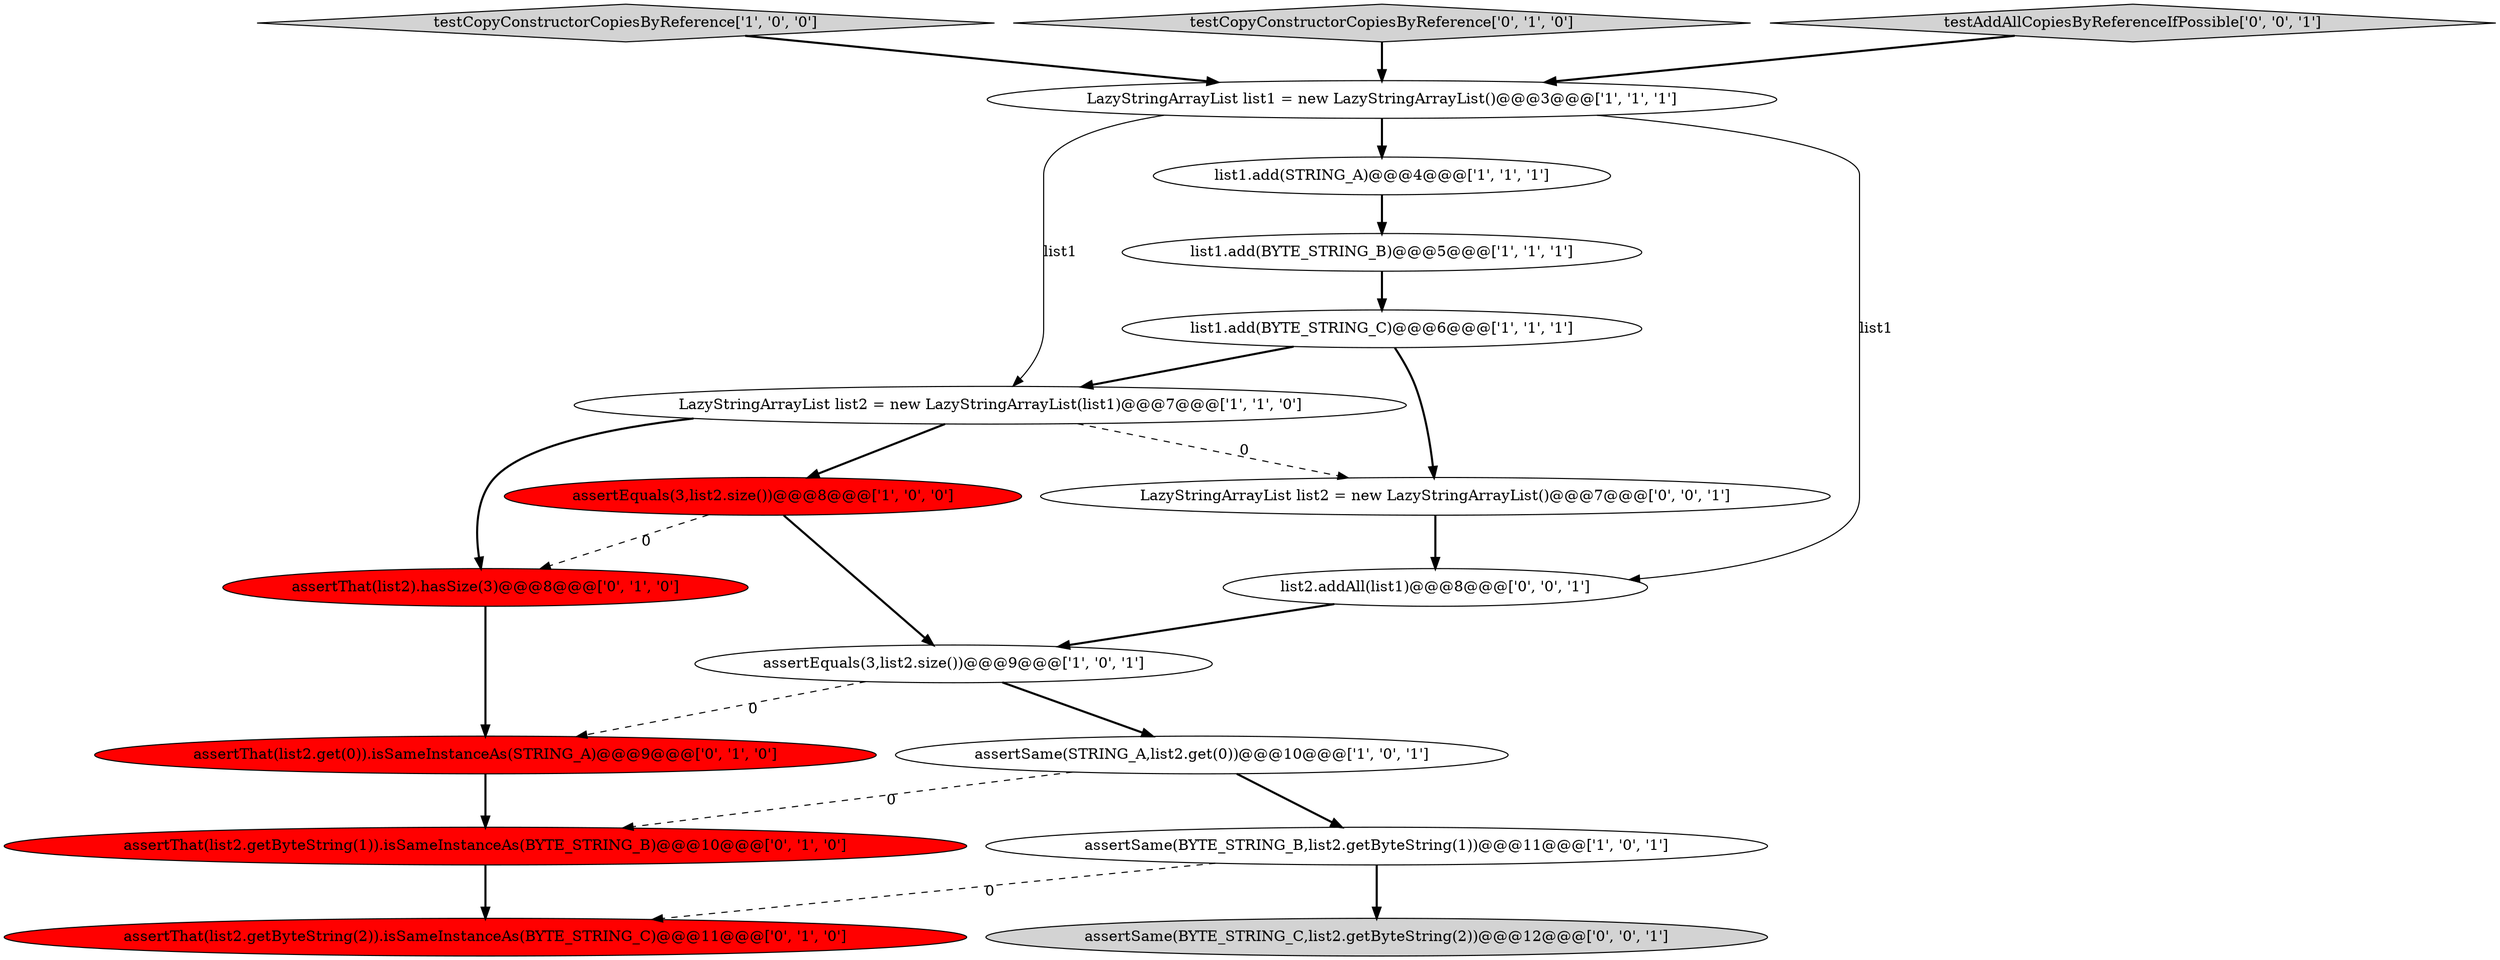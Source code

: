 digraph {
9 [style = filled, label = "testCopyConstructorCopiesByReference['1', '0', '0']", fillcolor = lightgray, shape = diamond image = "AAA0AAABBB1BBB"];
4 [style = filled, label = "assertEquals(3,list2.size())@@@9@@@['1', '0', '1']", fillcolor = white, shape = ellipse image = "AAA0AAABBB1BBB"];
11 [style = filled, label = "testCopyConstructorCopiesByReference['0', '1', '0']", fillcolor = lightgray, shape = diamond image = "AAA0AAABBB2BBB"];
8 [style = filled, label = "assertEquals(3,list2.size())@@@8@@@['1', '0', '0']", fillcolor = red, shape = ellipse image = "AAA1AAABBB1BBB"];
0 [style = filled, label = "list1.add(BYTE_STRING_B)@@@5@@@['1', '1', '1']", fillcolor = white, shape = ellipse image = "AAA0AAABBB1BBB"];
15 [style = filled, label = "list2.addAll(list1)@@@8@@@['0', '0', '1']", fillcolor = white, shape = ellipse image = "AAA0AAABBB3BBB"];
10 [style = filled, label = "assertThat(list2).hasSize(3)@@@8@@@['0', '1', '0']", fillcolor = red, shape = ellipse image = "AAA1AAABBB2BBB"];
7 [style = filled, label = "list1.add(STRING_A)@@@4@@@['1', '1', '1']", fillcolor = white, shape = ellipse image = "AAA0AAABBB1BBB"];
18 [style = filled, label = "testAddAllCopiesByReferenceIfPossible['0', '0', '1']", fillcolor = lightgray, shape = diamond image = "AAA0AAABBB3BBB"];
5 [style = filled, label = "assertSame(STRING_A,list2.get(0))@@@10@@@['1', '0', '1']", fillcolor = white, shape = ellipse image = "AAA0AAABBB1BBB"];
2 [style = filled, label = "assertSame(BYTE_STRING_B,list2.getByteString(1))@@@11@@@['1', '0', '1']", fillcolor = white, shape = ellipse image = "AAA0AAABBB1BBB"];
1 [style = filled, label = "LazyStringArrayList list1 = new LazyStringArrayList()@@@3@@@['1', '1', '1']", fillcolor = white, shape = ellipse image = "AAA0AAABBB1BBB"];
14 [style = filled, label = "assertThat(list2.get(0)).isSameInstanceAs(STRING_A)@@@9@@@['0', '1', '0']", fillcolor = red, shape = ellipse image = "AAA1AAABBB2BBB"];
17 [style = filled, label = "assertSame(BYTE_STRING_C,list2.getByteString(2))@@@12@@@['0', '0', '1']", fillcolor = lightgray, shape = ellipse image = "AAA0AAABBB3BBB"];
6 [style = filled, label = "LazyStringArrayList list2 = new LazyStringArrayList(list1)@@@7@@@['1', '1', '0']", fillcolor = white, shape = ellipse image = "AAA0AAABBB1BBB"];
12 [style = filled, label = "assertThat(list2.getByteString(1)).isSameInstanceAs(BYTE_STRING_B)@@@10@@@['0', '1', '0']", fillcolor = red, shape = ellipse image = "AAA1AAABBB2BBB"];
13 [style = filled, label = "assertThat(list2.getByteString(2)).isSameInstanceAs(BYTE_STRING_C)@@@11@@@['0', '1', '0']", fillcolor = red, shape = ellipse image = "AAA1AAABBB2BBB"];
3 [style = filled, label = "list1.add(BYTE_STRING_C)@@@6@@@['1', '1', '1']", fillcolor = white, shape = ellipse image = "AAA0AAABBB1BBB"];
16 [style = filled, label = "LazyStringArrayList list2 = new LazyStringArrayList()@@@7@@@['0', '0', '1']", fillcolor = white, shape = ellipse image = "AAA0AAABBB3BBB"];
2->17 [style = bold, label=""];
0->3 [style = bold, label=""];
16->15 [style = bold, label=""];
5->12 [style = dashed, label="0"];
1->6 [style = solid, label="list1"];
8->10 [style = dashed, label="0"];
10->14 [style = bold, label=""];
11->1 [style = bold, label=""];
3->6 [style = bold, label=""];
7->0 [style = bold, label=""];
3->16 [style = bold, label=""];
1->7 [style = bold, label=""];
12->13 [style = bold, label=""];
5->2 [style = bold, label=""];
6->16 [style = dashed, label="0"];
18->1 [style = bold, label=""];
2->13 [style = dashed, label="0"];
6->10 [style = bold, label=""];
14->12 [style = bold, label=""];
6->8 [style = bold, label=""];
15->4 [style = bold, label=""];
4->14 [style = dashed, label="0"];
8->4 [style = bold, label=""];
9->1 [style = bold, label=""];
1->15 [style = solid, label="list1"];
4->5 [style = bold, label=""];
}
